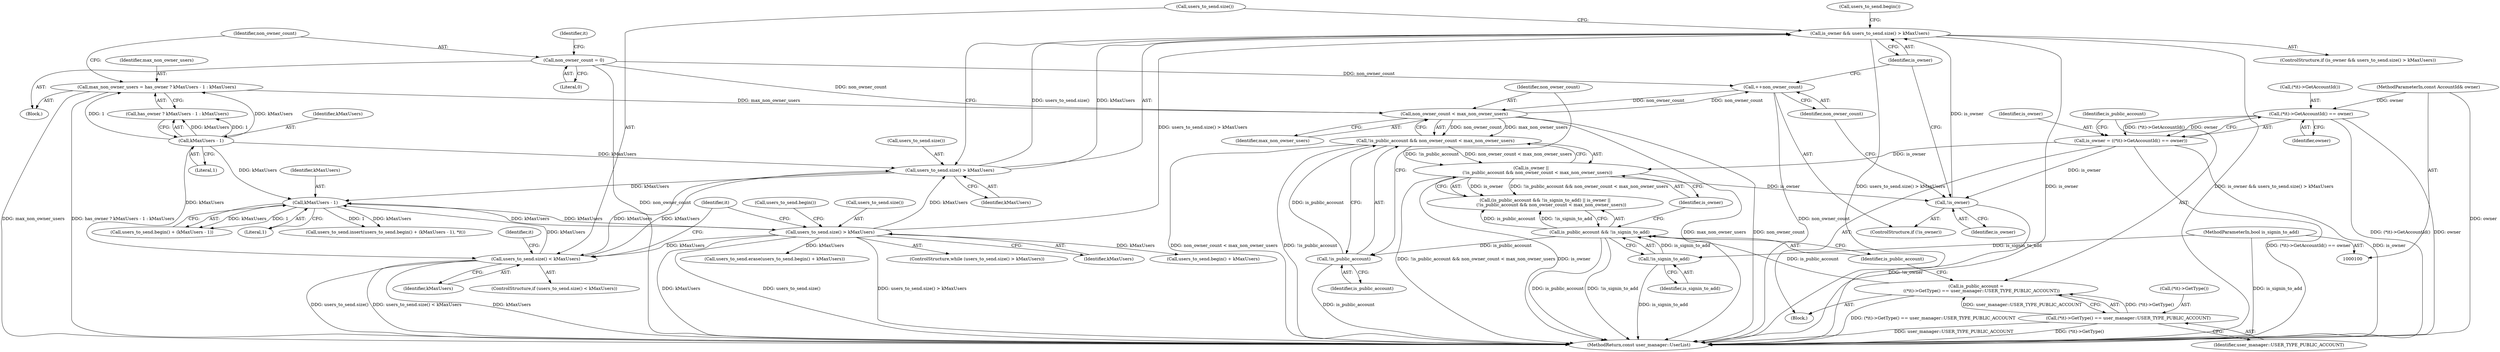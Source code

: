 digraph "1_Chrome_c66b1fc49870c514b1c1e8b53498153176d7ec2b_5@API" {
"1000167" [label="(Call,is_owner && users_to_send.size() > kMaxUsers)"];
"1000162" [label="(Call,!is_owner)"];
"1000152" [label="(Call,is_owner ||\n         (!is_public_account && non_owner_count < max_non_owner_users))"];
"1000135" [label="(Call,is_owner = ((*it)->GetAccountId() == owner))"];
"1000137" [label="(Call,(*it)->GetAccountId() == owner)"];
"1000102" [label="(MethodParameterIn,const AccountId& owner)"];
"1000154" [label="(Call,!is_public_account && non_owner_count < max_non_owner_users)"];
"1000155" [label="(Call,!is_public_account)"];
"1000148" [label="(Call,is_public_account && !is_signin_to_add)"];
"1000141" [label="(Call,is_public_account =\n        ((*it)->GetType() == user_manager::USER_TYPE_PUBLIC_ACCOUNT))"];
"1000143" [label="(Call,(*it)->GetType() == user_manager::USER_TYPE_PUBLIC_ACCOUNT)"];
"1000150" [label="(Call,!is_signin_to_add)"];
"1000103" [label="(MethodParameterIn,bool is_signin_to_add)"];
"1000157" [label="(Call,non_owner_count < max_non_owner_users)"];
"1000120" [label="(Call,non_owner_count = 0)"];
"1000164" [label="(Call,++non_owner_count)"];
"1000111" [label="(Call,max_non_owner_users = has_owner ? kMaxUsers - 1 : kMaxUsers)"];
"1000115" [label="(Call,kMaxUsers - 1)"];
"1000169" [label="(Call,users_to_send.size() > kMaxUsers)"];
"1000182" [label="(Call,users_to_send.size() > kMaxUsers)"];
"1000176" [label="(Call,kMaxUsers - 1)"];
"1000191" [label="(Call,users_to_send.size() < kMaxUsers)"];
"1000145" [label="(Identifier,user_manager::USER_TYPE_PUBLIC_ACCOUNT)"];
"1000154" [label="(Call,!is_public_account && non_owner_count < max_non_owner_users)"];
"1000187" [label="(Call,users_to_send.begin())"];
"1000149" [label="(Identifier,is_public_account)"];
"1000166" [label="(ControlStructure,if (is_owner && users_to_send.size() > kMaxUsers))"];
"1000177" [label="(Identifier,kMaxUsers)"];
"1000117" [label="(Literal,1)"];
"1000121" [label="(Identifier,non_owner_count)"];
"1000142" [label="(Identifier,is_public_account)"];
"1000162" [label="(Call,!is_owner)"];
"1000161" [label="(ControlStructure,if (!is_owner))"];
"1000175" [label="(Call,users_to_send.begin())"];
"1000137" [label="(Call,(*it)->GetAccountId() == owner)"];
"1000181" [label="(ControlStructure,while (users_to_send.size() > kMaxUsers))"];
"1000111" [label="(Call,max_non_owner_users = has_owner ? kMaxUsers - 1 : kMaxUsers)"];
"1000190" [label="(ControlStructure,if (users_to_send.size() < kMaxUsers))"];
"1000148" [label="(Call,is_public_account && !is_signin_to_add)"];
"1000168" [label="(Identifier,is_owner)"];
"1000122" [label="(Literal,0)"];
"1000144" [label="(Call,(*it)->GetType())"];
"1000155" [label="(Call,!is_public_account)"];
"1000153" [label="(Identifier,is_owner)"];
"1000150" [label="(Call,!is_signin_to_add)"];
"1000112" [label="(Identifier,max_non_owner_users)"];
"1000151" [label="(Identifier,is_signin_to_add)"];
"1000163" [label="(Identifier,is_owner)"];
"1000173" [label="(Call,users_to_send.insert(users_to_send.begin() + (kMaxUsers - 1), *it))"];
"1000171" [label="(Identifier,kMaxUsers)"];
"1000113" [label="(Call,has_owner ? kMaxUsers - 1 : kMaxUsers)"];
"1000158" [label="(Identifier,non_owner_count)"];
"1000126" [label="(Identifier,it)"];
"1000192" [label="(Call,users_to_send.size())"];
"1000182" [label="(Call,users_to_send.size() > kMaxUsers)"];
"1000183" [label="(Call,users_to_send.size())"];
"1000115" [label="(Call,kMaxUsers - 1)"];
"1000200" [label="(MethodReturn,const user_manager::UserList)"];
"1000135" [label="(Call,is_owner = ((*it)->GetAccountId() == owner))"];
"1000139" [label="(Identifier,owner)"];
"1000169" [label="(Call,users_to_send.size() > kMaxUsers)"];
"1000170" [label="(Call,users_to_send.size())"];
"1000184" [label="(Identifier,kMaxUsers)"];
"1000143" [label="(Call,(*it)->GetType() == user_manager::USER_TYPE_PUBLIC_ACCOUNT)"];
"1000136" [label="(Identifier,is_owner)"];
"1000103" [label="(MethodParameterIn,bool is_signin_to_add)"];
"1000165" [label="(Identifier,non_owner_count)"];
"1000120" [label="(Call,non_owner_count = 0)"];
"1000159" [label="(Identifier,max_non_owner_users)"];
"1000176" [label="(Call,kMaxUsers - 1)"];
"1000174" [label="(Call,users_to_send.begin() + (kMaxUsers - 1))"];
"1000132" [label="(Identifier,it)"];
"1000133" [label="(Block,)"];
"1000157" [label="(Call,non_owner_count < max_non_owner_users)"];
"1000116" [label="(Identifier,kMaxUsers)"];
"1000186" [label="(Call,users_to_send.begin() + kMaxUsers)"];
"1000167" [label="(Call,is_owner && users_to_send.size() > kMaxUsers)"];
"1000178" [label="(Literal,1)"];
"1000164" [label="(Call,++non_owner_count)"];
"1000191" [label="(Call,users_to_send.size() < kMaxUsers)"];
"1000141" [label="(Call,is_public_account =\n        ((*it)->GetType() == user_manager::USER_TYPE_PUBLIC_ACCOUNT))"];
"1000152" [label="(Call,is_owner ||\n         (!is_public_account && non_owner_count < max_non_owner_users))"];
"1000102" [label="(MethodParameterIn,const AccountId& owner)"];
"1000104" [label="(Block,)"];
"1000185" [label="(Call,users_to_send.erase(users_to_send.begin() + kMaxUsers))"];
"1000156" [label="(Identifier,is_public_account)"];
"1000138" [label="(Call,(*it)->GetAccountId())"];
"1000147" [label="(Call,(is_public_account && !is_signin_to_add) || is_owner ||\n         (!is_public_account && non_owner_count < max_non_owner_users))"];
"1000197" [label="(Identifier,it)"];
"1000193" [label="(Identifier,kMaxUsers)"];
"1000167" -> "1000166"  [label="AST: "];
"1000167" -> "1000168"  [label="CFG: "];
"1000167" -> "1000169"  [label="CFG: "];
"1000168" -> "1000167"  [label="AST: "];
"1000169" -> "1000167"  [label="AST: "];
"1000175" -> "1000167"  [label="CFG: "];
"1000192" -> "1000167"  [label="CFG: "];
"1000167" -> "1000200"  [label="DDG: users_to_send.size() > kMaxUsers"];
"1000167" -> "1000200"  [label="DDG: is_owner"];
"1000167" -> "1000200"  [label="DDG: is_owner && users_to_send.size() > kMaxUsers"];
"1000162" -> "1000167"  [label="DDG: is_owner"];
"1000169" -> "1000167"  [label="DDG: users_to_send.size()"];
"1000169" -> "1000167"  [label="DDG: kMaxUsers"];
"1000182" -> "1000167"  [label="DDG: users_to_send.size() > kMaxUsers"];
"1000162" -> "1000161"  [label="AST: "];
"1000162" -> "1000163"  [label="CFG: "];
"1000163" -> "1000162"  [label="AST: "];
"1000165" -> "1000162"  [label="CFG: "];
"1000168" -> "1000162"  [label="CFG: "];
"1000162" -> "1000200"  [label="DDG: !is_owner"];
"1000152" -> "1000162"  [label="DDG: is_owner"];
"1000135" -> "1000162"  [label="DDG: is_owner"];
"1000152" -> "1000147"  [label="AST: "];
"1000152" -> "1000153"  [label="CFG: "];
"1000152" -> "1000154"  [label="CFG: "];
"1000153" -> "1000152"  [label="AST: "];
"1000154" -> "1000152"  [label="AST: "];
"1000147" -> "1000152"  [label="CFG: "];
"1000152" -> "1000200"  [label="DDG: !is_public_account && non_owner_count < max_non_owner_users"];
"1000152" -> "1000200"  [label="DDG: is_owner"];
"1000152" -> "1000147"  [label="DDG: is_owner"];
"1000152" -> "1000147"  [label="DDG: !is_public_account && non_owner_count < max_non_owner_users"];
"1000135" -> "1000152"  [label="DDG: is_owner"];
"1000154" -> "1000152"  [label="DDG: !is_public_account"];
"1000154" -> "1000152"  [label="DDG: non_owner_count < max_non_owner_users"];
"1000135" -> "1000133"  [label="AST: "];
"1000135" -> "1000137"  [label="CFG: "];
"1000136" -> "1000135"  [label="AST: "];
"1000137" -> "1000135"  [label="AST: "];
"1000142" -> "1000135"  [label="CFG: "];
"1000135" -> "1000200"  [label="DDG: is_owner"];
"1000135" -> "1000200"  [label="DDG: (*it)->GetAccountId() == owner"];
"1000137" -> "1000135"  [label="DDG: (*it)->GetAccountId()"];
"1000137" -> "1000135"  [label="DDG: owner"];
"1000137" -> "1000139"  [label="CFG: "];
"1000138" -> "1000137"  [label="AST: "];
"1000139" -> "1000137"  [label="AST: "];
"1000137" -> "1000200"  [label="DDG: owner"];
"1000137" -> "1000200"  [label="DDG: (*it)->GetAccountId()"];
"1000102" -> "1000137"  [label="DDG: owner"];
"1000102" -> "1000100"  [label="AST: "];
"1000102" -> "1000200"  [label="DDG: owner"];
"1000154" -> "1000155"  [label="CFG: "];
"1000154" -> "1000157"  [label="CFG: "];
"1000155" -> "1000154"  [label="AST: "];
"1000157" -> "1000154"  [label="AST: "];
"1000154" -> "1000200"  [label="DDG: non_owner_count < max_non_owner_users"];
"1000154" -> "1000200"  [label="DDG: !is_public_account"];
"1000155" -> "1000154"  [label="DDG: is_public_account"];
"1000157" -> "1000154"  [label="DDG: non_owner_count"];
"1000157" -> "1000154"  [label="DDG: max_non_owner_users"];
"1000155" -> "1000156"  [label="CFG: "];
"1000156" -> "1000155"  [label="AST: "];
"1000158" -> "1000155"  [label="CFG: "];
"1000155" -> "1000200"  [label="DDG: is_public_account"];
"1000148" -> "1000155"  [label="DDG: is_public_account"];
"1000148" -> "1000147"  [label="AST: "];
"1000148" -> "1000149"  [label="CFG: "];
"1000148" -> "1000150"  [label="CFG: "];
"1000149" -> "1000148"  [label="AST: "];
"1000150" -> "1000148"  [label="AST: "];
"1000153" -> "1000148"  [label="CFG: "];
"1000147" -> "1000148"  [label="CFG: "];
"1000148" -> "1000200"  [label="DDG: !is_signin_to_add"];
"1000148" -> "1000200"  [label="DDG: is_public_account"];
"1000148" -> "1000147"  [label="DDG: is_public_account"];
"1000148" -> "1000147"  [label="DDG: !is_signin_to_add"];
"1000141" -> "1000148"  [label="DDG: is_public_account"];
"1000150" -> "1000148"  [label="DDG: is_signin_to_add"];
"1000141" -> "1000133"  [label="AST: "];
"1000141" -> "1000143"  [label="CFG: "];
"1000142" -> "1000141"  [label="AST: "];
"1000143" -> "1000141"  [label="AST: "];
"1000149" -> "1000141"  [label="CFG: "];
"1000141" -> "1000200"  [label="DDG: (*it)->GetType() == user_manager::USER_TYPE_PUBLIC_ACCOUNT"];
"1000143" -> "1000141"  [label="DDG: (*it)->GetType()"];
"1000143" -> "1000141"  [label="DDG: user_manager::USER_TYPE_PUBLIC_ACCOUNT"];
"1000143" -> "1000145"  [label="CFG: "];
"1000144" -> "1000143"  [label="AST: "];
"1000145" -> "1000143"  [label="AST: "];
"1000143" -> "1000200"  [label="DDG: (*it)->GetType()"];
"1000143" -> "1000200"  [label="DDG: user_manager::USER_TYPE_PUBLIC_ACCOUNT"];
"1000150" -> "1000151"  [label="CFG: "];
"1000151" -> "1000150"  [label="AST: "];
"1000150" -> "1000200"  [label="DDG: is_signin_to_add"];
"1000103" -> "1000150"  [label="DDG: is_signin_to_add"];
"1000103" -> "1000100"  [label="AST: "];
"1000103" -> "1000200"  [label="DDG: is_signin_to_add"];
"1000157" -> "1000159"  [label="CFG: "];
"1000158" -> "1000157"  [label="AST: "];
"1000159" -> "1000157"  [label="AST: "];
"1000157" -> "1000200"  [label="DDG: max_non_owner_users"];
"1000157" -> "1000200"  [label="DDG: non_owner_count"];
"1000120" -> "1000157"  [label="DDG: non_owner_count"];
"1000164" -> "1000157"  [label="DDG: non_owner_count"];
"1000111" -> "1000157"  [label="DDG: max_non_owner_users"];
"1000157" -> "1000164"  [label="DDG: non_owner_count"];
"1000120" -> "1000104"  [label="AST: "];
"1000120" -> "1000122"  [label="CFG: "];
"1000121" -> "1000120"  [label="AST: "];
"1000122" -> "1000120"  [label="AST: "];
"1000126" -> "1000120"  [label="CFG: "];
"1000120" -> "1000200"  [label="DDG: non_owner_count"];
"1000120" -> "1000164"  [label="DDG: non_owner_count"];
"1000164" -> "1000161"  [label="AST: "];
"1000164" -> "1000165"  [label="CFG: "];
"1000165" -> "1000164"  [label="AST: "];
"1000168" -> "1000164"  [label="CFG: "];
"1000164" -> "1000200"  [label="DDG: non_owner_count"];
"1000111" -> "1000104"  [label="AST: "];
"1000111" -> "1000113"  [label="CFG: "];
"1000112" -> "1000111"  [label="AST: "];
"1000113" -> "1000111"  [label="AST: "];
"1000121" -> "1000111"  [label="CFG: "];
"1000111" -> "1000200"  [label="DDG: max_non_owner_users"];
"1000111" -> "1000200"  [label="DDG: has_owner ? kMaxUsers - 1 : kMaxUsers"];
"1000115" -> "1000111"  [label="DDG: kMaxUsers"];
"1000115" -> "1000111"  [label="DDG: 1"];
"1000115" -> "1000113"  [label="AST: "];
"1000115" -> "1000117"  [label="CFG: "];
"1000116" -> "1000115"  [label="AST: "];
"1000117" -> "1000115"  [label="AST: "];
"1000113" -> "1000115"  [label="CFG: "];
"1000115" -> "1000113"  [label="DDG: kMaxUsers"];
"1000115" -> "1000113"  [label="DDG: 1"];
"1000115" -> "1000169"  [label="DDG: kMaxUsers"];
"1000115" -> "1000176"  [label="DDG: kMaxUsers"];
"1000115" -> "1000191"  [label="DDG: kMaxUsers"];
"1000169" -> "1000171"  [label="CFG: "];
"1000170" -> "1000169"  [label="AST: "];
"1000171" -> "1000169"  [label="AST: "];
"1000182" -> "1000169"  [label="DDG: kMaxUsers"];
"1000191" -> "1000169"  [label="DDG: kMaxUsers"];
"1000169" -> "1000176"  [label="DDG: kMaxUsers"];
"1000169" -> "1000191"  [label="DDG: kMaxUsers"];
"1000182" -> "1000181"  [label="AST: "];
"1000182" -> "1000184"  [label="CFG: "];
"1000183" -> "1000182"  [label="AST: "];
"1000184" -> "1000182"  [label="AST: "];
"1000187" -> "1000182"  [label="CFG: "];
"1000132" -> "1000182"  [label="CFG: "];
"1000182" -> "1000200"  [label="DDG: users_to_send.size() > kMaxUsers"];
"1000182" -> "1000200"  [label="DDG: kMaxUsers"];
"1000182" -> "1000200"  [label="DDG: users_to_send.size()"];
"1000182" -> "1000176"  [label="DDG: kMaxUsers"];
"1000176" -> "1000182"  [label="DDG: kMaxUsers"];
"1000182" -> "1000185"  [label="DDG: kMaxUsers"];
"1000182" -> "1000186"  [label="DDG: kMaxUsers"];
"1000182" -> "1000191"  [label="DDG: kMaxUsers"];
"1000176" -> "1000174"  [label="AST: "];
"1000176" -> "1000178"  [label="CFG: "];
"1000177" -> "1000176"  [label="AST: "];
"1000178" -> "1000176"  [label="AST: "];
"1000174" -> "1000176"  [label="CFG: "];
"1000176" -> "1000173"  [label="DDG: kMaxUsers"];
"1000176" -> "1000173"  [label="DDG: 1"];
"1000176" -> "1000174"  [label="DDG: kMaxUsers"];
"1000176" -> "1000174"  [label="DDG: 1"];
"1000191" -> "1000176"  [label="DDG: kMaxUsers"];
"1000191" -> "1000190"  [label="AST: "];
"1000191" -> "1000193"  [label="CFG: "];
"1000192" -> "1000191"  [label="AST: "];
"1000193" -> "1000191"  [label="AST: "];
"1000197" -> "1000191"  [label="CFG: "];
"1000132" -> "1000191"  [label="CFG: "];
"1000191" -> "1000200"  [label="DDG: users_to_send.size() < kMaxUsers"];
"1000191" -> "1000200"  [label="DDG: kMaxUsers"];
"1000191" -> "1000200"  [label="DDG: users_to_send.size()"];
}
